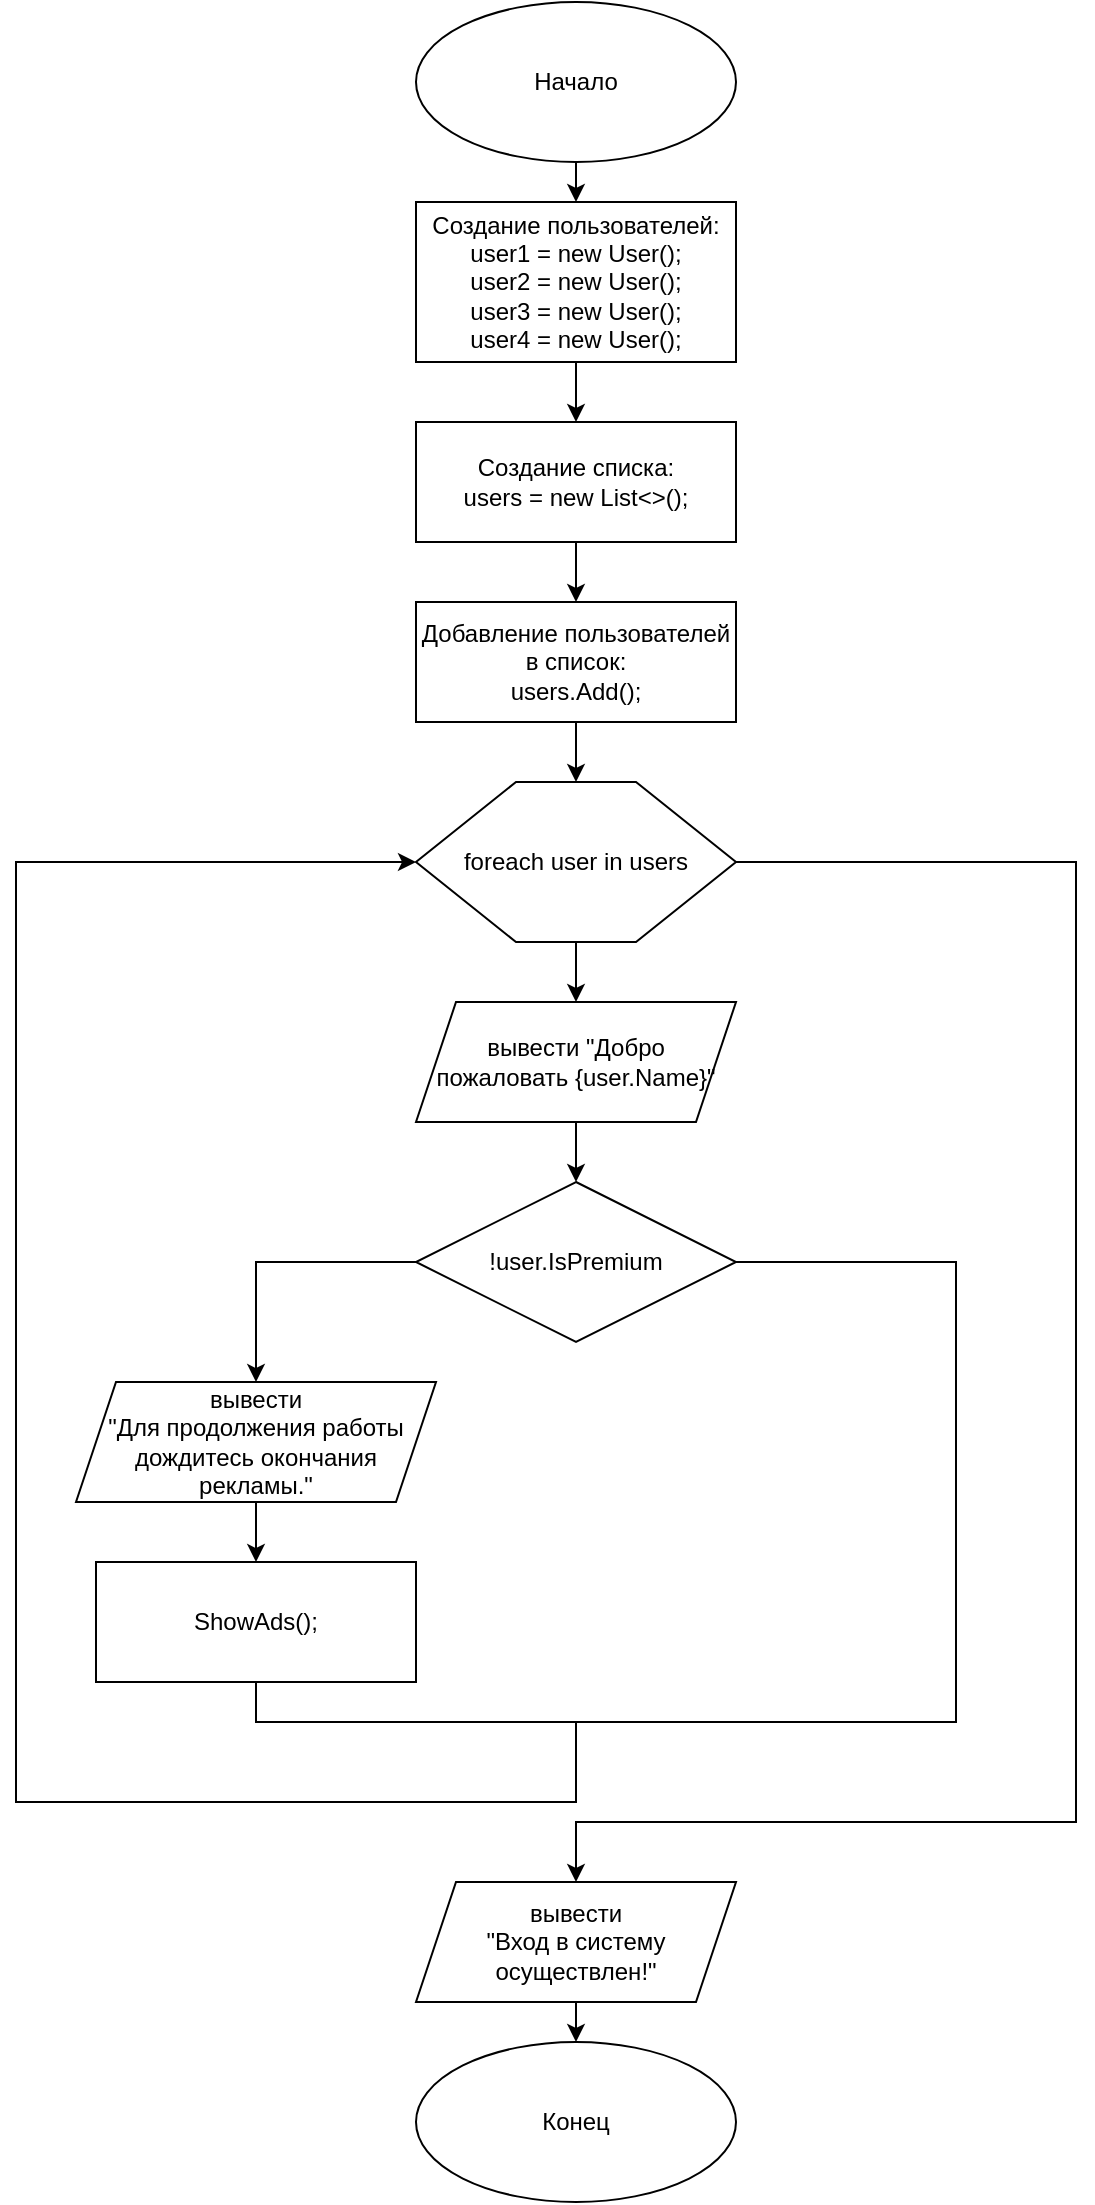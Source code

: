 <mxfile version="20.5.2" type="device"><diagram id="dF_YJFw3Z57j7X8wxrp4" name="Page-1"><mxGraphModel dx="1422" dy="758" grid="1" gridSize="10" guides="1" tooltips="1" connect="1" arrows="1" fold="1" page="1" pageScale="1" pageWidth="827" pageHeight="1169" math="0" shadow="0"><root><mxCell id="0"/><mxCell id="1" parent="0"/><mxCell id="dIk0VyVUlxX_dAGqshsR-2" value="Начало" style="ellipse;whiteSpace=wrap;html=1;" parent="1" vertex="1"><mxGeometry x="349" y="35" width="160" height="80" as="geometry"/></mxCell><mxCell id="dIk0VyVUlxX_dAGqshsR-5" value="" style="endArrow=classic;html=1;rounded=0;exitX=0.5;exitY=1;exitDx=0;exitDy=0;entryX=0.5;entryY=0;entryDx=0;entryDy=0;" parent="1" source="dIk0VyVUlxX_dAGqshsR-2" target="dIk0VyVUlxX_dAGqshsR-25" edge="1"><mxGeometry width="50" height="50" relative="1" as="geometry"><mxPoint x="349" y="305" as="sourcePoint"/><mxPoint x="429" y="145" as="targetPoint"/></mxGeometry></mxCell><mxCell id="dIk0VyVUlxX_dAGqshsR-6" value="!user.IsPremium" style="rhombus;whiteSpace=wrap;html=1;" parent="1" vertex="1"><mxGeometry x="349" y="625" width="160" height="80" as="geometry"/></mxCell><mxCell id="dIk0VyVUlxX_dAGqshsR-8" value="" style="endArrow=classic;html=1;rounded=0;exitX=0.5;exitY=1;exitDx=0;exitDy=0;entryX=0.5;entryY=0;entryDx=0;entryDy=0;" parent="1" source="dIk0VyVUlxX_dAGqshsR-32" target="dIk0VyVUlxX_dAGqshsR-6" edge="1"><mxGeometry width="50" height="50" relative="1" as="geometry"><mxPoint x="434" y="735.0" as="sourcePoint"/><mxPoint x="433" y="675" as="targetPoint"/></mxGeometry></mxCell><mxCell id="dIk0VyVUlxX_dAGqshsR-10" value="" style="endArrow=classic;html=1;rounded=0;exitX=0;exitY=0.5;exitDx=0;exitDy=0;entryX=0.5;entryY=0;entryDx=0;entryDy=0;" parent="1" source="dIk0VyVUlxX_dAGqshsR-6" target="dIk0VyVUlxX_dAGqshsR-34" edge="1"><mxGeometry width="50" height="50" relative="1" as="geometry"><mxPoint x="400" y="745" as="sourcePoint"/><mxPoint x="316.86" y="723.74" as="targetPoint"/><Array as="points"><mxPoint x="269" y="665"/></Array></mxGeometry></mxCell><mxCell id="dIk0VyVUlxX_dAGqshsR-11" value="ShowAds();" style="rounded=0;whiteSpace=wrap;html=1;" parent="1" vertex="1"><mxGeometry x="189" y="815" width="160" height="60" as="geometry"/></mxCell><mxCell id="dIk0VyVUlxX_dAGqshsR-12" value="Конец" style="ellipse;whiteSpace=wrap;html=1;" parent="1" vertex="1"><mxGeometry x="349" y="1055" width="160" height="80" as="geometry"/></mxCell><mxCell id="dIk0VyVUlxX_dAGqshsR-15" value="вывести &lt;br&gt;&quot;Вход в систему осуществлен!&quot;" style="shape=parallelogram;perimeter=parallelogramPerimeter;whiteSpace=wrap;html=1;fixedSize=1;" parent="1" vertex="1"><mxGeometry x="349" y="975" width="160" height="60" as="geometry"/></mxCell><mxCell id="dIk0VyVUlxX_dAGqshsR-22" value="" style="endArrow=classic;html=1;rounded=0;entryX=0.5;entryY=0;entryDx=0;entryDy=0;" parent="1" target="dIk0VyVUlxX_dAGqshsR-12" edge="1"><mxGeometry width="50" height="50" relative="1" as="geometry"><mxPoint x="429" y="1035" as="sourcePoint"/><mxPoint x="425" y="1025" as="targetPoint"/></mxGeometry></mxCell><mxCell id="dIk0VyVUlxX_dAGqshsR-25" value="Создание пользователей:&lt;br&gt;user1 = new User();&lt;br&gt;user2 = new User();&lt;br&gt;user3 = new User();&lt;br&gt;user4 = new User();" style="rounded=0;whiteSpace=wrap;html=1;" parent="1" vertex="1"><mxGeometry x="349" y="135" width="160" height="80" as="geometry"/></mxCell><mxCell id="dIk0VyVUlxX_dAGqshsR-26" value="" style="endArrow=classic;html=1;rounded=0;exitX=0.5;exitY=1;exitDx=0;exitDy=0;" parent="1" source="dIk0VyVUlxX_dAGqshsR-25" edge="1"><mxGeometry width="50" height="50" relative="1" as="geometry"><mxPoint x="269" y="365" as="sourcePoint"/><mxPoint x="429" y="245" as="targetPoint"/></mxGeometry></mxCell><mxCell id="dIk0VyVUlxX_dAGqshsR-27" value="Создание списка:&lt;br&gt;users = new List&amp;lt;&amp;gt;();" style="rounded=0;whiteSpace=wrap;html=1;" parent="1" vertex="1"><mxGeometry x="349" y="245" width="160" height="60" as="geometry"/></mxCell><mxCell id="dIk0VyVUlxX_dAGqshsR-28" value="" style="endArrow=classic;html=1;rounded=0;exitX=0.5;exitY=1;exitDx=0;exitDy=0;" parent="1" source="dIk0VyVUlxX_dAGqshsR-27" target="dIk0VyVUlxX_dAGqshsR-29" edge="1"><mxGeometry width="50" height="50" relative="1" as="geometry"><mxPoint x="269" y="355" as="sourcePoint"/><mxPoint x="429" y="335" as="targetPoint"/></mxGeometry></mxCell><mxCell id="dIk0VyVUlxX_dAGqshsR-29" value="Добавление пользователей в список:&lt;br&gt;users.Add();" style="rounded=0;whiteSpace=wrap;html=1;" parent="1" vertex="1"><mxGeometry x="349" y="335" width="160" height="60" as="geometry"/></mxCell><mxCell id="dIk0VyVUlxX_dAGqshsR-30" value="foreach user in users" style="shape=hexagon;perimeter=hexagonPerimeter2;whiteSpace=wrap;html=1;fixedSize=1;size=50;" parent="1" vertex="1"><mxGeometry x="349" y="425" width="160" height="80" as="geometry"/></mxCell><mxCell id="dIk0VyVUlxX_dAGqshsR-31" value="" style="endArrow=classic;html=1;rounded=0;exitX=0.5;exitY=1;exitDx=0;exitDy=0;entryX=0.5;entryY=0;entryDx=0;entryDy=0;" parent="1" source="dIk0VyVUlxX_dAGqshsR-29" target="dIk0VyVUlxX_dAGqshsR-30" edge="1"><mxGeometry width="50" height="50" relative="1" as="geometry"><mxPoint x="269" y="585" as="sourcePoint"/><mxPoint x="319" y="535" as="targetPoint"/></mxGeometry></mxCell><mxCell id="dIk0VyVUlxX_dAGqshsR-32" value="вывести &quot;Добро пожаловать {user.Name}&quot;" style="shape=parallelogram;perimeter=parallelogramPerimeter;whiteSpace=wrap;html=1;fixedSize=1;" parent="1" vertex="1"><mxGeometry x="349" y="535" width="160" height="60" as="geometry"/></mxCell><mxCell id="dIk0VyVUlxX_dAGqshsR-33" value="" style="endArrow=classic;html=1;rounded=0;exitX=0.5;exitY=1;exitDx=0;exitDy=0;entryX=0.5;entryY=0;entryDx=0;entryDy=0;" parent="1" source="dIk0VyVUlxX_dAGqshsR-30" target="dIk0VyVUlxX_dAGqshsR-32" edge="1"><mxGeometry width="50" height="50" relative="1" as="geometry"><mxPoint x="269" y="575" as="sourcePoint"/><mxPoint x="319" y="525" as="targetPoint"/></mxGeometry></mxCell><mxCell id="dIk0VyVUlxX_dAGqshsR-34" value="вывести &lt;br&gt;&quot;Для продолжения работы дождитесь окончания рекламы.&quot;" style="shape=parallelogram;perimeter=parallelogramPerimeter;whiteSpace=wrap;html=1;fixedSize=1;" parent="1" vertex="1"><mxGeometry x="179" y="725" width="180" height="60" as="geometry"/></mxCell><mxCell id="dIk0VyVUlxX_dAGqshsR-35" value="" style="endArrow=classic;html=1;rounded=0;exitX=0.5;exitY=1;exitDx=0;exitDy=0;entryX=0.5;entryY=0;entryDx=0;entryDy=0;" parent="1" source="dIk0VyVUlxX_dAGqshsR-34" target="dIk0VyVUlxX_dAGqshsR-11" edge="1"><mxGeometry width="50" height="50" relative="1" as="geometry"><mxPoint x="269" y="855" as="sourcePoint"/><mxPoint x="319" y="805" as="targetPoint"/></mxGeometry></mxCell><mxCell id="dIk0VyVUlxX_dAGqshsR-36" value="" style="endArrow=classic;html=1;rounded=0;exitX=0.5;exitY=1;exitDx=0;exitDy=0;entryX=0;entryY=0.5;entryDx=0;entryDy=0;" parent="1" source="dIk0VyVUlxX_dAGqshsR-11" target="dIk0VyVUlxX_dAGqshsR-30" edge="1"><mxGeometry width="50" height="50" relative="1" as="geometry"><mxPoint x="269" y="915" as="sourcePoint"/><mxPoint x="149" y="465" as="targetPoint"/><Array as="points"><mxPoint x="269" y="895"/><mxPoint x="429" y="895"/><mxPoint x="429" y="935"/><mxPoint x="149" y="935"/><mxPoint x="149" y="465"/></Array></mxGeometry></mxCell><mxCell id="dIk0VyVUlxX_dAGqshsR-38" value="" style="endArrow=none;html=1;rounded=0;entryX=1;entryY=0.5;entryDx=0;entryDy=0;" parent="1" target="dIk0VyVUlxX_dAGqshsR-6" edge="1"><mxGeometry width="50" height="50" relative="1" as="geometry"><mxPoint x="429" y="895" as="sourcePoint"/><mxPoint x="319" y="695" as="targetPoint"/><Array as="points"><mxPoint x="619" y="895"/><mxPoint x="619" y="665"/></Array></mxGeometry></mxCell><mxCell id="dIk0VyVUlxX_dAGqshsR-39" value="" style="endArrow=classic;html=1;rounded=0;exitX=1;exitY=0.5;exitDx=0;exitDy=0;entryX=0.5;entryY=0;entryDx=0;entryDy=0;" parent="1" source="dIk0VyVUlxX_dAGqshsR-30" target="dIk0VyVUlxX_dAGqshsR-15" edge="1"><mxGeometry width="50" height="50" relative="1" as="geometry"><mxPoint x="269" y="635" as="sourcePoint"/><mxPoint x="649" y="645" as="targetPoint"/><Array as="points"><mxPoint x="679" y="465"/><mxPoint x="679" y="945"/><mxPoint x="429" y="945"/></Array></mxGeometry></mxCell></root></mxGraphModel></diagram></mxfile>